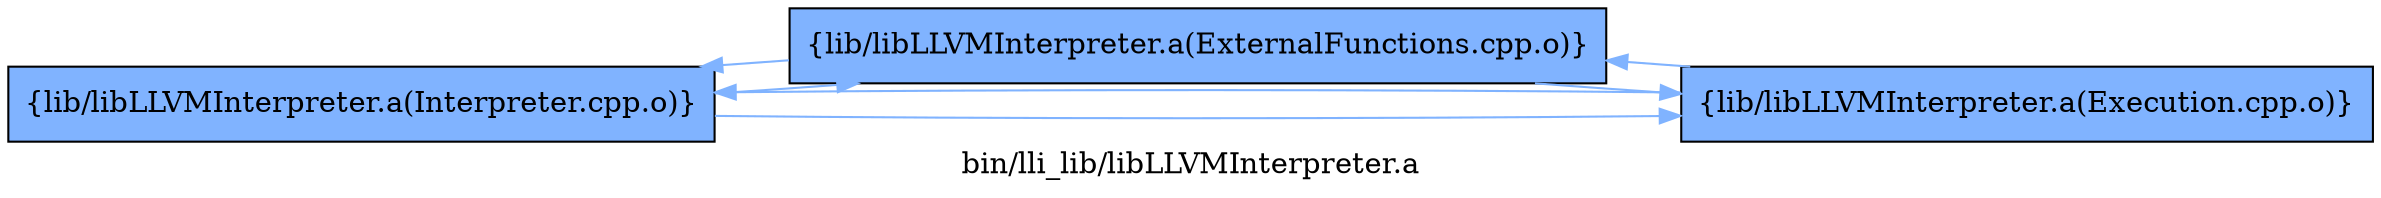 digraph "bin/lli_lib/libLLVMInterpreter.a" {
	label="bin/lli_lib/libLLVMInterpreter.a";
	rankdir=LR;
	{ rank=same; Node0x55e6c7e0dd88;  }

	Node0x55e6c7e0dd88 [shape=record,shape=box,group=1,style=filled,fillcolor="0.600000 0.5 1",label="{lib/libLLVMInterpreter.a(Interpreter.cpp.o)}"];
	Node0x55e6c7e0dd88 -> Node0x55e6c7e0e508[color="0.600000 0.5 1"];
	Node0x55e6c7e0dd88 -> Node0x55e6c7e0e238[color="0.600000 0.5 1"];
	Node0x55e6c7e0e508 [shape=record,shape=box,group=1,style=filled,fillcolor="0.600000 0.5 1",label="{lib/libLLVMInterpreter.a(ExternalFunctions.cpp.o)}"];
	Node0x55e6c7e0e508 -> Node0x55e6c7e0dd88[color="0.600000 0.5 1"];
	Node0x55e6c7e0e508 -> Node0x55e6c7e0e238[color="0.600000 0.5 1"];
	Node0x55e6c7e0e238 [shape=record,shape=box,group=1,style=filled,fillcolor="0.600000 0.5 1",label="{lib/libLLVMInterpreter.a(Execution.cpp.o)}"];
	Node0x55e6c7e0e238 -> Node0x55e6c7e0dd88[color="0.600000 0.5 1"];
	Node0x55e6c7e0e238 -> Node0x55e6c7e0e508[color="0.600000 0.5 1"];
}
